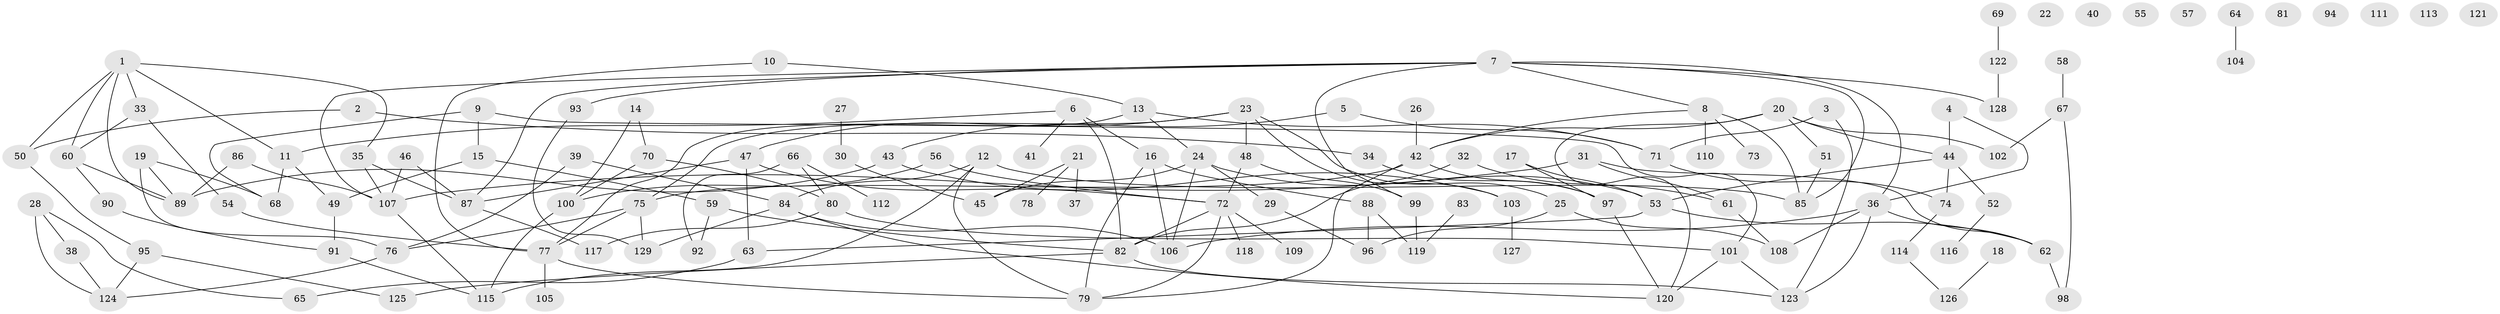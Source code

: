 // coarse degree distribution, {3: 0.09375, 1: 0.234375, 0: 0.140625, 2: 0.234375, 9: 0.03125, 5: 0.046875, 6: 0.0625, 4: 0.109375, 8: 0.03125, 14: 0.015625}
// Generated by graph-tools (version 1.1) at 2025/43/03/04/25 21:43:01]
// undirected, 129 vertices, 180 edges
graph export_dot {
graph [start="1"]
  node [color=gray90,style=filled];
  1;
  2;
  3;
  4;
  5;
  6;
  7;
  8;
  9;
  10;
  11;
  12;
  13;
  14;
  15;
  16;
  17;
  18;
  19;
  20;
  21;
  22;
  23;
  24;
  25;
  26;
  27;
  28;
  29;
  30;
  31;
  32;
  33;
  34;
  35;
  36;
  37;
  38;
  39;
  40;
  41;
  42;
  43;
  44;
  45;
  46;
  47;
  48;
  49;
  50;
  51;
  52;
  53;
  54;
  55;
  56;
  57;
  58;
  59;
  60;
  61;
  62;
  63;
  64;
  65;
  66;
  67;
  68;
  69;
  70;
  71;
  72;
  73;
  74;
  75;
  76;
  77;
  78;
  79;
  80;
  81;
  82;
  83;
  84;
  85;
  86;
  87;
  88;
  89;
  90;
  91;
  92;
  93;
  94;
  95;
  96;
  97;
  98;
  99;
  100;
  101;
  102;
  103;
  104;
  105;
  106;
  107;
  108;
  109;
  110;
  111;
  112;
  113;
  114;
  115;
  116;
  117;
  118;
  119;
  120;
  121;
  122;
  123;
  124;
  125;
  126;
  127;
  128;
  129;
  1 -- 11;
  1 -- 33;
  1 -- 35;
  1 -- 50;
  1 -- 60;
  1 -- 89;
  2 -- 34;
  2 -- 50;
  3 -- 71;
  3 -- 123;
  4 -- 36;
  4 -- 44;
  5 -- 43;
  5 -- 71;
  6 -- 11;
  6 -- 16;
  6 -- 41;
  6 -- 82;
  7 -- 8;
  7 -- 36;
  7 -- 85;
  7 -- 87;
  7 -- 93;
  7 -- 99;
  7 -- 107;
  7 -- 128;
  8 -- 42;
  8 -- 73;
  8 -- 85;
  8 -- 110;
  9 -- 15;
  9 -- 68;
  9 -- 101;
  10 -- 13;
  10 -- 77;
  11 -- 49;
  11 -- 68;
  12 -- 79;
  12 -- 84;
  12 -- 85;
  12 -- 115;
  13 -- 24;
  13 -- 71;
  13 -- 77;
  14 -- 70;
  14 -- 100;
  15 -- 49;
  15 -- 59;
  16 -- 79;
  16 -- 88;
  16 -- 106;
  17 -- 53;
  17 -- 97;
  18 -- 126;
  19 -- 68;
  19 -- 76;
  19 -- 89;
  20 -- 42;
  20 -- 44;
  20 -- 51;
  20 -- 102;
  20 -- 120;
  21 -- 37;
  21 -- 45;
  21 -- 78;
  23 -- 25;
  23 -- 47;
  23 -- 48;
  23 -- 75;
  23 -- 103;
  24 -- 29;
  24 -- 45;
  24 -- 53;
  24 -- 106;
  25 -- 96;
  25 -- 108;
  26 -- 42;
  27 -- 30;
  28 -- 38;
  28 -- 65;
  28 -- 124;
  29 -- 96;
  30 -- 45;
  31 -- 61;
  31 -- 62;
  31 -- 107;
  32 -- 61;
  32 -- 82;
  33 -- 54;
  33 -- 60;
  34 -- 97;
  35 -- 87;
  35 -- 107;
  36 -- 62;
  36 -- 106;
  36 -- 108;
  36 -- 123;
  38 -- 124;
  39 -- 76;
  39 -- 84;
  42 -- 75;
  42 -- 79;
  42 -- 97;
  43 -- 89;
  43 -- 103;
  44 -- 52;
  44 -- 53;
  44 -- 74;
  46 -- 87;
  46 -- 107;
  47 -- 63;
  47 -- 72;
  47 -- 87;
  48 -- 72;
  48 -- 99;
  49 -- 91;
  50 -- 95;
  51 -- 85;
  52 -- 116;
  53 -- 62;
  53 -- 63;
  54 -- 77;
  56 -- 72;
  56 -- 100;
  58 -- 67;
  59 -- 82;
  59 -- 92;
  60 -- 89;
  60 -- 90;
  61 -- 108;
  62 -- 98;
  63 -- 65;
  64 -- 104;
  66 -- 80;
  66 -- 92;
  66 -- 112;
  67 -- 98;
  67 -- 102;
  69 -- 122;
  70 -- 80;
  70 -- 100;
  71 -- 74;
  72 -- 79;
  72 -- 82;
  72 -- 109;
  72 -- 118;
  74 -- 114;
  75 -- 76;
  75 -- 77;
  75 -- 129;
  76 -- 124;
  77 -- 79;
  77 -- 105;
  80 -- 101;
  80 -- 117;
  82 -- 123;
  82 -- 125;
  83 -- 119;
  84 -- 106;
  84 -- 120;
  84 -- 129;
  86 -- 89;
  86 -- 107;
  87 -- 117;
  88 -- 96;
  88 -- 119;
  90 -- 91;
  91 -- 115;
  93 -- 129;
  95 -- 124;
  95 -- 125;
  97 -- 120;
  99 -- 119;
  100 -- 115;
  101 -- 120;
  101 -- 123;
  103 -- 127;
  107 -- 115;
  114 -- 126;
  122 -- 128;
}
